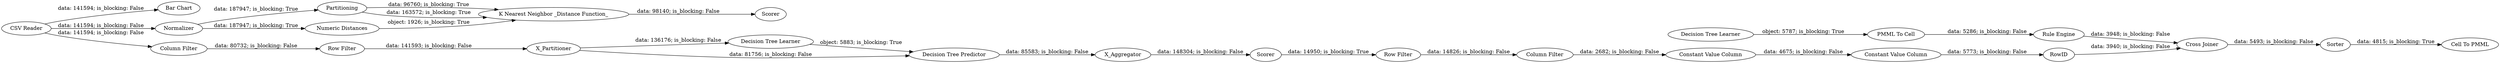 digraph {
	"8907545807398267218_3" [label="Row Filter"]
	"-1731440914274988446_292" [label="Constant Value Column"]
	"-1731440914274988446_294" [label="Column Filter"]
	"8907545807398267218_4" [label="Bar Chart"]
	"-1731440914274988446_290" [label="Constant Value Column"]
	"8907545807398267218_11" [label=Normalizer]
	"1598685253344009777_39" [label=Scorer]
	"1598685253344009777_38" [label="Cross Joiner"]
	"8907545807398267218_8" [label=Partitioning]
	"8907545807398267218_6" [label="K Nearest Neighbor _Distance Function_"]
	"1598685253344009777_31" [label="Decision Tree Learner"]
	"8907545807398267218_9" [label=Scorer]
	"1598685253344009777_32" [label="Decision Tree Predictor"]
	"-1731440914274988446_9" [label="Row Filter"]
	"1598685253344009777_7" [label=X_Aggregator]
	"8907545807398267218_2" [label="Column Filter"]
	"8907545807398267218_54" [label="Cell To PMML"]
	"-3616838369314514837_28" [label="PMML To Cell"]
	"8907545807398267218_10" [label="Numeric Distances"]
	"-1731440914274988446_293" [label=RowID]
	"1598685253344009777_2" [label=X_Partitioner]
	"8907545807398267218_52" [label=Sorter]
	"8907545807398267218_1" [label="CSV Reader"]
	"-3616838369314514837_33" [label="Decision Tree Learner"]
	"-3616838369314514837_34" [label="Rule Engine"]
	"8907545807398267218_1" -> "8907545807398267218_11" [label="data: 141594; is_blocking: False"]
	"8907545807398267218_1" -> "8907545807398267218_2" [label="data: 141594; is_blocking: False"]
	"8907545807398267218_11" -> "8907545807398267218_10" [label="data: 187947; is_blocking: True"]
	"8907545807398267218_8" -> "8907545807398267218_6" [label="data: 96760; is_blocking: True"]
	"8907545807398267218_52" -> "8907545807398267218_54" [label="data: 4815; is_blocking: True"]
	"-1731440914274988446_9" -> "-1731440914274988446_294" [label="data: 14826; is_blocking: False"]
	"-3616838369314514837_33" -> "-3616838369314514837_28" [label="object: 5787; is_blocking: True"]
	"8907545807398267218_8" -> "8907545807398267218_6" [label="data: 163572; is_blocking: True"]
	"1598685253344009777_38" -> "8907545807398267218_52" [label="data: 5493; is_blocking: False"]
	"1598685253344009777_39" -> "-1731440914274988446_9" [label="data: 14950; is_blocking: True"]
	"1598685253344009777_31" -> "1598685253344009777_32" [label="object: 5883; is_blocking: True"]
	"8907545807398267218_11" -> "8907545807398267218_8" [label="data: 187947; is_blocking: True"]
	"-1731440914274988446_290" -> "-1731440914274988446_292" [label="data: 4675; is_blocking: False"]
	"8907545807398267218_10" -> "8907545807398267218_6" [label="object: 1926; is_blocking: True"]
	"-3616838369314514837_28" -> "-3616838369314514837_34" [label="data: 5286; is_blocking: False"]
	"8907545807398267218_1" -> "8907545807398267218_4" [label="data: 141594; is_blocking: False"]
	"-3616838369314514837_34" -> "1598685253344009777_38" [label="data: 3948; is_blocking: False"]
	"1598685253344009777_7" -> "1598685253344009777_39" [label="data: 148304; is_blocking: False"]
	"-1731440914274988446_293" -> "1598685253344009777_38" [label="data: 3940; is_blocking: False"]
	"1598685253344009777_32" -> "1598685253344009777_7" [label="data: 85583; is_blocking: False"]
	"-1731440914274988446_294" -> "-1731440914274988446_290" [label="data: 2682; is_blocking: False"]
	"1598685253344009777_2" -> "1598685253344009777_31" [label="data: 136176; is_blocking: False"]
	"8907545807398267218_6" -> "8907545807398267218_9" [label="data: 98140; is_blocking: False"]
	"-1731440914274988446_292" -> "-1731440914274988446_293" [label="data: 5773; is_blocking: False"]
	"8907545807398267218_3" -> "1598685253344009777_2" [label="data: 141593; is_blocking: False"]
	"1598685253344009777_2" -> "1598685253344009777_32" [label="data: 81756; is_blocking: False"]
	"8907545807398267218_2" -> "8907545807398267218_3" [label="data: 80732; is_blocking: False"]
	rankdir=LR
}

